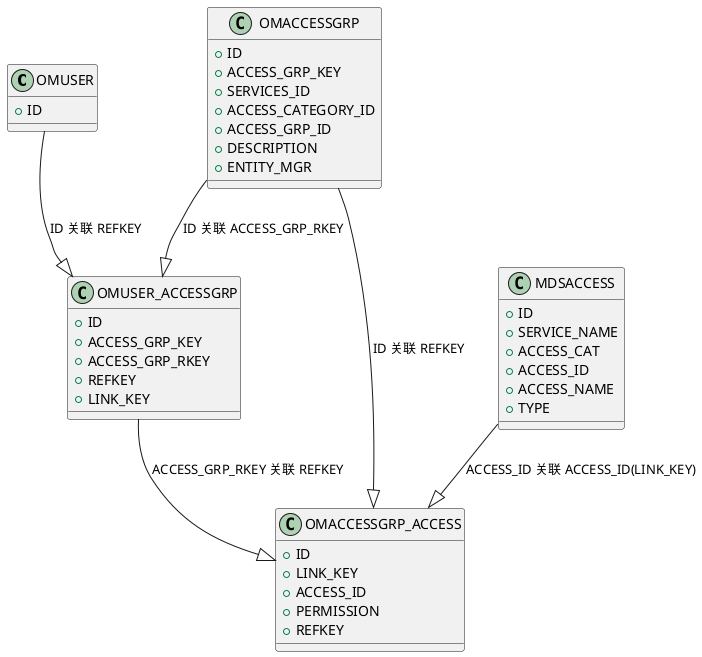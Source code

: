 @startuml
'https://plantuml.com/class-diagram
'关于权限涉及的表


class OMUSER {
    + ID
}

class OMACCESSGRP {
    + ID
    + ACCESS_GRP_KEY
    + SERVICES_ID
    + ACCESS_CATEGORY_ID
    + ACCESS_GRP_ID
    + DESCRIPTION
    + ENTITY_MGR

}

OMACCESSGRP --|> OMACCESSGRP_ACCESS: ID 关联 REFKEY
OMACCESSGRP --|> OMUSER_ACCESSGRP: ID 关联 ACCESS_GRP_RKEY

OMUSER_ACCESSGRP --|> OMACCESSGRP_ACCESS: ACCESS_GRP_RKEY 关联 REFKEY


class OMUSER_ACCESSGRP {
    + ID
    + ACCESS_GRP_KEY
    + ACCESS_GRP_RKEY
    + REFKEY
    + LINK_KEY
}

 OMUSER --|> OMUSER_ACCESSGRP:ID 关联 REFKEY

class OMACCESSGRP_ACCESS {
 + ID
 + LINK_KEY
 + ACCESS_ID
 + PERMISSION
 + REFKEY
}

class MDSACCESS {
    + ID
    + SERVICE_NAME
    + ACCESS_CAT
    + ACCESS_ID
    + ACCESS_NAME
    + TYPE
}

MDSACCESS --|> OMACCESSGRP_ACCESS:ACCESS_ID 关联 ACCESS_ID(LINK_KEY)




@enduml